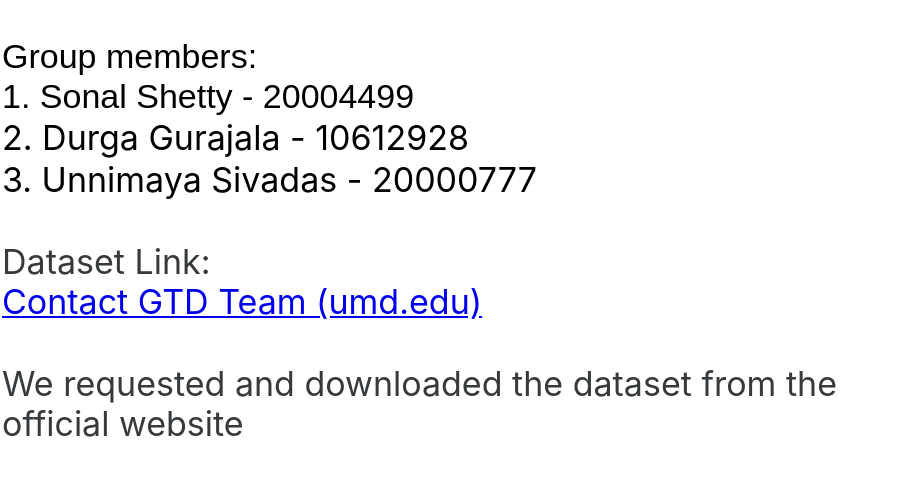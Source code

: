 <mxfile version="22.1.7" type="onedrive" pages="2">
  <diagram id="8tYX8Po7T7Q2CkYXEJNU" name="Cover page">
    <mxGraphModel dx="1076" dy="648" grid="1" gridSize="10" guides="1" tooltips="1" connect="1" arrows="1" fold="1" page="1" pageScale="1" pageWidth="850" pageHeight="1100" math="0" shadow="0">
      <root>
        <mxCell id="0" />
        <mxCell id="1" parent="0" />
        <mxCell id="xlTwFxx8VE3dk9IQ9xiZ-1" value="&lt;div style=&quot;text-align: left;&quot;&gt;&lt;span style=&quot;font-size: 17px; background-color: initial;&quot;&gt;Group members:&lt;/span&gt;&lt;/div&gt;&lt;font style=&quot;font-size: 17px;&quot;&gt;&lt;div style=&quot;text-align: left;&quot;&gt;&lt;span style=&quot;background-color: initial;&quot;&gt;1. Sonal Shetty - 20004499&lt;/span&gt;&lt;/div&gt;&lt;span style=&quot;font-family: -apple-system, BlinkMacSystemFont, &amp;quot;Segoe UI&amp;quot;, Roboto, &amp;quot;Helvetica Neue&amp;quot;, Arial, &amp;quot;Noto Sans&amp;quot;, &amp;quot;Liberation Sans&amp;quot;, sans-serif, &amp;quot;Apple Color Emoji&amp;quot;, &amp;quot;Segoe UI Emoji&amp;quot;, &amp;quot;Segoe UI Symbol&amp;quot;, &amp;quot;Noto Color Emoji&amp;quot;; background-color: rgb(250, 250, 252);&quot;&gt;&lt;div style=&quot;text-align: left;&quot;&gt;2. Durga Gurajala - 10612928&lt;/div&gt;&lt;/span&gt;&lt;span style=&quot;font-family: -apple-system, BlinkMacSystemFont, &amp;quot;Segoe UI&amp;quot;, Roboto, &amp;quot;Helvetica Neue&amp;quot;, Arial, &amp;quot;Noto Sans&amp;quot;, &amp;quot;Liberation Sans&amp;quot;, sans-serif, &amp;quot;Apple Color Emoji&amp;quot;, &amp;quot;Segoe UI Emoji&amp;quot;, &amp;quot;Segoe UI Symbol&amp;quot;, &amp;quot;Noto Color Emoji&amp;quot;; background-color: rgb(250, 250, 252);&quot;&gt;&lt;div style=&quot;text-align: left;&quot;&gt;3. Unnimaya Sivadas - 20000777&lt;/div&gt;&lt;div style=&quot;color: rgb(55, 58, 60); text-align: left;&quot;&gt;&lt;br&gt;&lt;/div&gt;&lt;div style=&quot;color: rgb(55, 58, 60); text-align: left;&quot;&gt;Dataset Link:&lt;/div&gt;&lt;div style=&quot;color: rgb(55, 58, 60); text-align: left;&quot;&gt;&lt;a href=&quot;https://www.start.umd.edu/gtd/contact/download&quot;&gt;Contact GTD Team (umd.edu)&lt;/a&gt;&lt;br&gt;&lt;/div&gt;&lt;div style=&quot;color: rgb(55, 58, 60); text-align: left;&quot;&gt;&lt;br&gt;&lt;/div&gt;&lt;div style=&quot;color: rgb(55, 58, 60); text-align: left;&quot;&gt;We requested and downloaded the dataset from the official website&lt;/div&gt;&lt;/span&gt;&lt;/font&gt;" style="text;html=1;strokeColor=none;fillColor=none;align=center;verticalAlign=middle;whiteSpace=wrap;rounded=0;" parent="1" vertex="1">
          <mxGeometry x="190" y="120" width="460" height="240" as="geometry" />
        </mxCell>
      </root>
    </mxGraphModel>
  </diagram>
  <diagram id="jECvtCQQD-uaEi8EvYaN" name="Schema">
    <mxGraphModel grid="1" page="1" gridSize="10" guides="1" tooltips="1" connect="1" arrows="1" fold="1" pageScale="1" pageWidth="850" pageHeight="1100" math="0" shadow="0">
      <root>
        <mxCell id="0" />
        <mxCell id="1" parent="0" />
        <mxCell id="fmVxZDfDrNrODgtXsYIO-32" value="AttackTarget_Dim" style="shape=table;startSize=30;container=1;collapsible=1;childLayout=tableLayout;fixedRows=1;rowLines=0;fontStyle=1;align=center;resizeLast=1;html=1;labelBackgroundColor=none;rounded=1;" vertex="1" parent="1">
          <mxGeometry x="-748" y="-1050" width="179" height="150" as="geometry" />
        </mxCell>
        <mxCell id="fmVxZDfDrNrODgtXsYIO-33" value="" style="shape=tableRow;horizontal=0;startSize=0;swimlaneHead=0;swimlaneBody=0;fillColor=none;collapsible=0;dropTarget=0;points=[[0,0.5],[1,0.5]];portConstraint=eastwest;top=0;left=0;right=0;bottom=1;labelBackgroundColor=none;rounded=1;" vertex="1" parent="fmVxZDfDrNrODgtXsYIO-32">
          <mxGeometry y="30" width="179" height="29" as="geometry" />
        </mxCell>
        <mxCell id="fmVxZDfDrNrODgtXsYIO-34" value="PK" style="shape=partialRectangle;connectable=0;fillColor=none;top=0;left=0;bottom=0;right=0;fontStyle=1;overflow=hidden;whiteSpace=wrap;html=1;labelBackgroundColor=none;rounded=1;" vertex="1" parent="fmVxZDfDrNrODgtXsYIO-33">
          <mxGeometry width="30" height="29" as="geometry">
            <mxRectangle width="30" height="29" as="alternateBounds" />
          </mxGeometry>
        </mxCell>
        <mxCell id="fmVxZDfDrNrODgtXsYIO-35" value="TargetKey" style="shape=partialRectangle;connectable=0;fillColor=none;top=0;left=0;bottom=0;right=0;align=left;spacingLeft=6;fontStyle=5;overflow=hidden;whiteSpace=wrap;html=1;labelBackgroundColor=none;rounded=1;" vertex="1" parent="fmVxZDfDrNrODgtXsYIO-33">
          <mxGeometry x="30" width="149" height="29" as="geometry">
            <mxRectangle width="149" height="29" as="alternateBounds" />
          </mxGeometry>
        </mxCell>
        <mxCell id="fmVxZDfDrNrODgtXsYIO-39" value="" style="shape=tableRow;horizontal=0;startSize=0;swimlaneHead=0;swimlaneBody=0;fillColor=none;collapsible=0;dropTarget=0;points=[[0,0.5],[1,0.5]];portConstraint=eastwest;top=0;left=0;right=0;bottom=0;labelBackgroundColor=none;rounded=1;" vertex="1" parent="fmVxZDfDrNrODgtXsYIO-32">
          <mxGeometry y="59" width="179" height="30" as="geometry" />
        </mxCell>
        <mxCell id="fmVxZDfDrNrODgtXsYIO-40" value="" style="shape=partialRectangle;connectable=0;fillColor=none;top=0;left=0;bottom=0;right=0;editable=1;overflow=hidden;whiteSpace=wrap;html=1;labelBackgroundColor=none;rounded=1;" vertex="1" parent="fmVxZDfDrNrODgtXsYIO-39">
          <mxGeometry width="30" height="30" as="geometry">
            <mxRectangle width="30" height="30" as="alternateBounds" />
          </mxGeometry>
        </mxCell>
        <mxCell id="fmVxZDfDrNrODgtXsYIO-41" value="targtype1_txt" style="shape=partialRectangle;connectable=0;fillColor=none;top=0;left=0;bottom=0;right=0;align=left;spacingLeft=6;overflow=hidden;whiteSpace=wrap;html=1;labelBackgroundColor=none;rounded=1;" vertex="1" parent="fmVxZDfDrNrODgtXsYIO-39">
          <mxGeometry x="30" width="149" height="30" as="geometry">
            <mxRectangle width="149" height="30" as="alternateBounds" />
          </mxGeometry>
        </mxCell>
        <mxCell id="fmVxZDfDrNrODgtXsYIO-42" style="shape=tableRow;horizontal=0;startSize=0;swimlaneHead=0;swimlaneBody=0;fillColor=none;collapsible=0;dropTarget=0;points=[[0,0.5],[1,0.5]];portConstraint=eastwest;top=0;left=0;right=0;bottom=0;labelBackgroundColor=none;rounded=1;" vertex="1" parent="fmVxZDfDrNrODgtXsYIO-32">
          <mxGeometry y="89" width="179" height="31" as="geometry" />
        </mxCell>
        <mxCell id="fmVxZDfDrNrODgtXsYIO-43" style="shape=partialRectangle;connectable=0;fillColor=none;top=0;left=0;bottom=0;right=0;editable=1;overflow=hidden;whiteSpace=wrap;html=1;labelBackgroundColor=none;rounded=1;" vertex="1" parent="fmVxZDfDrNrODgtXsYIO-42">
          <mxGeometry width="30" height="31" as="geometry">
            <mxRectangle width="30" height="31" as="alternateBounds" />
          </mxGeometry>
        </mxCell>
        <mxCell id="fmVxZDfDrNrODgtXsYIO-44" value="targsubtype1_txt" style="shape=partialRectangle;connectable=0;fillColor=none;top=0;left=0;bottom=0;right=0;align=left;spacingLeft=6;overflow=hidden;whiteSpace=wrap;html=1;labelBackgroundColor=none;rounded=1;" vertex="1" parent="fmVxZDfDrNrODgtXsYIO-42">
          <mxGeometry x="30" width="149" height="31" as="geometry">
            <mxRectangle width="149" height="31" as="alternateBounds" />
          </mxGeometry>
        </mxCell>
        <mxCell id="fmVxZDfDrNrODgtXsYIO-51" style="shape=tableRow;horizontal=0;startSize=0;swimlaneHead=0;swimlaneBody=0;fillColor=none;collapsible=0;dropTarget=0;points=[[0,0.5],[1,0.5]];portConstraint=eastwest;top=0;left=0;right=0;bottom=0;labelBackgroundColor=none;rounded=1;" vertex="1" parent="fmVxZDfDrNrODgtXsYIO-32">
          <mxGeometry y="120" width="179" height="30" as="geometry" />
        </mxCell>
        <mxCell id="fmVxZDfDrNrODgtXsYIO-52" style="shape=partialRectangle;connectable=0;fillColor=none;top=0;left=0;bottom=0;right=0;editable=1;overflow=hidden;whiteSpace=wrap;html=1;labelBackgroundColor=none;rounded=1;" vertex="1" parent="fmVxZDfDrNrODgtXsYIO-51">
          <mxGeometry width="30" height="30" as="geometry">
            <mxRectangle width="30" height="30" as="alternateBounds" />
          </mxGeometry>
        </mxCell>
        <mxCell id="fmVxZDfDrNrODgtXsYIO-53" value="natlty1_txt" style="shape=partialRectangle;connectable=0;fillColor=none;top=0;left=0;bottom=0;right=0;align=left;spacingLeft=6;overflow=hidden;whiteSpace=wrap;html=1;labelBackgroundColor=none;rounded=1;" vertex="1" parent="fmVxZDfDrNrODgtXsYIO-51">
          <mxGeometry x="30" width="149" height="30" as="geometry">
            <mxRectangle width="149" height="30" as="alternateBounds" />
          </mxGeometry>
        </mxCell>
        <mxCell id="fmVxZDfDrNrODgtXsYIO-54" value="AttackLocation_Dim" style="shape=table;startSize=30;container=1;collapsible=1;childLayout=tableLayout;fixedRows=1;rowLines=0;fontStyle=1;align=center;resizeLast=1;html=1;labelBackgroundColor=none;rounded=1;" vertex="1" parent="1">
          <mxGeometry x="-150" y="-850" width="180" height="180" as="geometry" />
        </mxCell>
        <mxCell id="fmVxZDfDrNrODgtXsYIO-55" value="" style="shape=tableRow;horizontal=0;startSize=0;swimlaneHead=0;swimlaneBody=0;fillColor=none;collapsible=0;dropTarget=0;points=[[0,0.5],[1,0.5]];portConstraint=eastwest;top=0;left=0;right=0;bottom=1;labelBackgroundColor=none;rounded=1;" vertex="1" parent="fmVxZDfDrNrODgtXsYIO-54">
          <mxGeometry y="30" width="180" height="30" as="geometry" />
        </mxCell>
        <mxCell id="fmVxZDfDrNrODgtXsYIO-56" value="PK" style="shape=partialRectangle;connectable=0;fillColor=none;top=0;left=0;bottom=0;right=0;fontStyle=1;overflow=hidden;whiteSpace=wrap;html=1;labelBackgroundColor=none;rounded=1;" vertex="1" parent="fmVxZDfDrNrODgtXsYIO-55">
          <mxGeometry width="30" height="30" as="geometry">
            <mxRectangle width="30" height="30" as="alternateBounds" />
          </mxGeometry>
        </mxCell>
        <mxCell id="fmVxZDfDrNrODgtXsYIO-57" value="LocationKey" style="shape=partialRectangle;connectable=0;fillColor=none;top=0;left=0;bottom=0;right=0;align=left;spacingLeft=6;fontStyle=5;overflow=hidden;whiteSpace=wrap;html=1;labelBackgroundColor=none;rounded=1;" vertex="1" parent="fmVxZDfDrNrODgtXsYIO-55">
          <mxGeometry x="30" width="150" height="30" as="geometry">
            <mxRectangle width="150" height="30" as="alternateBounds" />
          </mxGeometry>
        </mxCell>
        <mxCell id="fmVxZDfDrNrODgtXsYIO-58" value="" style="shape=tableRow;horizontal=0;startSize=0;swimlaneHead=0;swimlaneBody=0;fillColor=none;collapsible=0;dropTarget=0;points=[[0,0.5],[1,0.5]];portConstraint=eastwest;top=0;left=0;right=0;bottom=0;labelBackgroundColor=none;rounded=1;" vertex="1" parent="fmVxZDfDrNrODgtXsYIO-54">
          <mxGeometry y="60" width="180" height="29" as="geometry" />
        </mxCell>
        <mxCell id="fmVxZDfDrNrODgtXsYIO-59" value="" style="shape=partialRectangle;connectable=0;fillColor=none;top=0;left=0;bottom=0;right=0;editable=1;overflow=hidden;whiteSpace=wrap;html=1;labelBackgroundColor=none;rounded=1;" vertex="1" parent="fmVxZDfDrNrODgtXsYIO-58">
          <mxGeometry width="30" height="29" as="geometry">
            <mxRectangle width="30" height="29" as="alternateBounds" />
          </mxGeometry>
        </mxCell>
        <mxCell id="fmVxZDfDrNrODgtXsYIO-60" value="Country" style="shape=partialRectangle;connectable=0;fillColor=none;top=0;left=0;bottom=0;right=0;align=left;spacingLeft=6;overflow=hidden;whiteSpace=wrap;html=1;labelBackgroundColor=none;rounded=1;" vertex="1" parent="fmVxZDfDrNrODgtXsYIO-58">
          <mxGeometry x="30" width="150" height="29" as="geometry">
            <mxRectangle width="150" height="29" as="alternateBounds" />
          </mxGeometry>
        </mxCell>
        <mxCell id="fmVxZDfDrNrODgtXsYIO-64" value="" style="shape=tableRow;horizontal=0;startSize=0;swimlaneHead=0;swimlaneBody=0;fillColor=none;collapsible=0;dropTarget=0;points=[[0,0.5],[1,0.5]];portConstraint=eastwest;top=0;left=0;right=0;bottom=0;labelBackgroundColor=none;rounded=1;" vertex="1" parent="fmVxZDfDrNrODgtXsYIO-54">
          <mxGeometry y="89" width="180" height="30" as="geometry" />
        </mxCell>
        <mxCell id="fmVxZDfDrNrODgtXsYIO-65" value="" style="shape=partialRectangle;connectable=0;fillColor=none;top=0;left=0;bottom=0;right=0;editable=1;overflow=hidden;whiteSpace=wrap;html=1;labelBackgroundColor=none;rounded=1;" vertex="1" parent="fmVxZDfDrNrODgtXsYIO-64">
          <mxGeometry width="30" height="30" as="geometry">
            <mxRectangle width="30" height="30" as="alternateBounds" />
          </mxGeometry>
        </mxCell>
        <mxCell id="fmVxZDfDrNrODgtXsYIO-66" value="region" style="shape=partialRectangle;connectable=0;fillColor=none;top=0;left=0;bottom=0;right=0;align=left;spacingLeft=6;overflow=hidden;whiteSpace=wrap;html=1;labelBackgroundColor=none;rounded=1;" vertex="1" parent="fmVxZDfDrNrODgtXsYIO-64">
          <mxGeometry x="30" width="150" height="30" as="geometry">
            <mxRectangle width="150" height="30" as="alternateBounds" />
          </mxGeometry>
        </mxCell>
        <mxCell id="fmVxZDfDrNrODgtXsYIO-67" value="" style="shape=tableRow;horizontal=0;startSize=0;swimlaneHead=0;swimlaneBody=0;fillColor=none;collapsible=0;dropTarget=0;points=[[0,0.5],[1,0.5]];portConstraint=eastwest;top=0;left=0;right=0;bottom=0;labelBackgroundColor=none;rounded=1;" vertex="1" parent="fmVxZDfDrNrODgtXsYIO-54">
          <mxGeometry y="119" width="180" height="30" as="geometry" />
        </mxCell>
        <mxCell id="fmVxZDfDrNrODgtXsYIO-68" value="" style="shape=partialRectangle;connectable=0;fillColor=none;top=0;left=0;bottom=0;right=0;editable=1;overflow=hidden;whiteSpace=wrap;html=1;labelBackgroundColor=none;rounded=1;" vertex="1" parent="fmVxZDfDrNrODgtXsYIO-67">
          <mxGeometry width="30" height="30" as="geometry">
            <mxRectangle width="30" height="30" as="alternateBounds" />
          </mxGeometry>
        </mxCell>
        <mxCell id="fmVxZDfDrNrODgtXsYIO-69" value="provstate" style="shape=partialRectangle;connectable=0;fillColor=none;top=0;left=0;bottom=0;right=0;align=left;spacingLeft=6;overflow=hidden;whiteSpace=wrap;html=1;labelBackgroundColor=none;rounded=1;" vertex="1" parent="fmVxZDfDrNrODgtXsYIO-67">
          <mxGeometry x="30" width="150" height="30" as="geometry">
            <mxRectangle width="150" height="30" as="alternateBounds" />
          </mxGeometry>
        </mxCell>
        <mxCell id="fmVxZDfDrNrODgtXsYIO-70" value="" style="shape=tableRow;horizontal=0;startSize=0;swimlaneHead=0;swimlaneBody=0;fillColor=none;collapsible=0;dropTarget=0;points=[[0,0.5],[1,0.5]];portConstraint=eastwest;top=0;left=0;right=0;bottom=0;labelBackgroundColor=none;rounded=1;" vertex="1" parent="fmVxZDfDrNrODgtXsYIO-54">
          <mxGeometry y="149" width="180" height="31" as="geometry" />
        </mxCell>
        <mxCell id="fmVxZDfDrNrODgtXsYIO-71" value="" style="shape=partialRectangle;connectable=0;fillColor=none;top=0;left=0;bottom=0;right=0;editable=1;overflow=hidden;whiteSpace=wrap;html=1;labelBackgroundColor=none;rounded=1;" vertex="1" parent="fmVxZDfDrNrODgtXsYIO-70">
          <mxGeometry width="30" height="31" as="geometry">
            <mxRectangle width="30" height="31" as="alternateBounds" />
          </mxGeometry>
        </mxCell>
        <mxCell id="fmVxZDfDrNrODgtXsYIO-72" value="city" style="shape=partialRectangle;connectable=0;fillColor=none;top=0;left=0;bottom=0;right=0;align=left;spacingLeft=6;overflow=hidden;whiteSpace=wrap;html=1;labelBackgroundColor=none;rounded=1;" vertex="1" parent="fmVxZDfDrNrODgtXsYIO-70">
          <mxGeometry x="30" width="150" height="31" as="geometry">
            <mxRectangle width="150" height="31" as="alternateBounds" />
          </mxGeometry>
        </mxCell>
        <mxCell id="fmVxZDfDrNrODgtXsYIO-134" value="AttackWeapon_Dim" style="shape=table;startSize=30;container=1;collapsible=1;childLayout=tableLayout;fixedRows=1;rowLines=0;fontStyle=1;align=center;resizeLast=1;html=1;labelBackgroundColor=none;rounded=1;" vertex="1" parent="1">
          <mxGeometry x="-749" y="-820" width="180" height="120" as="geometry" />
        </mxCell>
        <mxCell id="fmVxZDfDrNrODgtXsYIO-135" value="" style="shape=tableRow;horizontal=0;startSize=0;swimlaneHead=0;swimlaneBody=0;fillColor=none;collapsible=0;dropTarget=0;points=[[0,0.5],[1,0.5]];portConstraint=eastwest;top=0;left=0;right=0;bottom=1;labelBackgroundColor=none;rounded=1;" vertex="1" parent="fmVxZDfDrNrODgtXsYIO-134">
          <mxGeometry y="30" width="180" height="29" as="geometry" />
        </mxCell>
        <mxCell id="fmVxZDfDrNrODgtXsYIO-136" value="PK" style="shape=partialRectangle;connectable=0;fillColor=none;top=0;left=0;bottom=0;right=0;fontStyle=1;overflow=hidden;whiteSpace=wrap;html=1;labelBackgroundColor=none;rounded=1;" vertex="1" parent="fmVxZDfDrNrODgtXsYIO-135">
          <mxGeometry width="30" height="29" as="geometry">
            <mxRectangle width="30" height="29" as="alternateBounds" />
          </mxGeometry>
        </mxCell>
        <mxCell id="fmVxZDfDrNrODgtXsYIO-137" value="WeaponKey" style="shape=partialRectangle;connectable=0;fillColor=none;top=0;left=0;bottom=0;right=0;align=left;spacingLeft=6;fontStyle=5;overflow=hidden;whiteSpace=wrap;html=1;labelBackgroundColor=none;rounded=1;" vertex="1" parent="fmVxZDfDrNrODgtXsYIO-135">
          <mxGeometry x="30" width="150" height="29" as="geometry">
            <mxRectangle width="150" height="29" as="alternateBounds" />
          </mxGeometry>
        </mxCell>
        <mxCell id="fmVxZDfDrNrODgtXsYIO-141" value="" style="shape=tableRow;horizontal=0;startSize=0;swimlaneHead=0;swimlaneBody=0;fillColor=none;collapsible=0;dropTarget=0;points=[[0,0.5],[1,0.5]];portConstraint=eastwest;top=0;left=0;right=0;bottom=0;labelBackgroundColor=none;rounded=1;" vertex="1" parent="fmVxZDfDrNrODgtXsYIO-134">
          <mxGeometry y="59" width="180" height="30" as="geometry" />
        </mxCell>
        <mxCell id="fmVxZDfDrNrODgtXsYIO-142" value="" style="shape=partialRectangle;connectable=0;fillColor=none;top=0;left=0;bottom=0;right=0;editable=1;overflow=hidden;whiteSpace=wrap;html=1;labelBackgroundColor=none;rounded=1;" vertex="1" parent="fmVxZDfDrNrODgtXsYIO-141">
          <mxGeometry width="30" height="30" as="geometry">
            <mxRectangle width="30" height="30" as="alternateBounds" />
          </mxGeometry>
        </mxCell>
        <mxCell id="fmVxZDfDrNrODgtXsYIO-143" value="weaptype1_txt" style="shape=partialRectangle;connectable=0;fillColor=none;top=0;left=0;bottom=0;right=0;align=left;spacingLeft=6;overflow=hidden;whiteSpace=wrap;html=1;labelBackgroundColor=none;rounded=1;" vertex="1" parent="fmVxZDfDrNrODgtXsYIO-141">
          <mxGeometry x="30" width="150" height="30" as="geometry">
            <mxRectangle width="150" height="30" as="alternateBounds" />
          </mxGeometry>
        </mxCell>
        <mxCell id="fmVxZDfDrNrODgtXsYIO-144" value="" style="shape=tableRow;horizontal=0;startSize=0;swimlaneHead=0;swimlaneBody=0;fillColor=none;collapsible=0;dropTarget=0;points=[[0,0.5],[1,0.5]];portConstraint=eastwest;top=0;left=0;right=0;bottom=0;labelBackgroundColor=none;rounded=1;" vertex="1" parent="fmVxZDfDrNrODgtXsYIO-134">
          <mxGeometry y="89" width="180" height="31" as="geometry" />
        </mxCell>
        <mxCell id="fmVxZDfDrNrODgtXsYIO-145" value="" style="shape=partialRectangle;connectable=0;fillColor=none;top=0;left=0;bottom=0;right=0;editable=1;overflow=hidden;whiteSpace=wrap;html=1;labelBackgroundColor=none;rounded=1;" vertex="1" parent="fmVxZDfDrNrODgtXsYIO-144">
          <mxGeometry width="30" height="31" as="geometry">
            <mxRectangle width="30" height="31" as="alternateBounds" />
          </mxGeometry>
        </mxCell>
        <mxCell id="fmVxZDfDrNrODgtXsYIO-146" value="weapsubtype1_txt" style="shape=partialRectangle;connectable=0;fillColor=none;top=0;left=0;bottom=0;right=0;align=left;spacingLeft=6;overflow=hidden;whiteSpace=wrap;html=1;labelBackgroundColor=none;rounded=1;" vertex="1" parent="fmVxZDfDrNrODgtXsYIO-144">
          <mxGeometry x="30" width="150" height="31" as="geometry">
            <mxRectangle width="150" height="31" as="alternateBounds" />
          </mxGeometry>
        </mxCell>
        <mxCell id="oAVe94gVvetniMoYkMbu-29" value="Date_Dim" style="shape=table;startSize=30;container=1;collapsible=1;childLayout=tableLayout;fixedRows=1;rowLines=0;fontStyle=1;align=center;resizeLast=1;html=1;labelBackgroundColor=none;rounded=1;" vertex="1" parent="1">
          <mxGeometry x="-470" y="-1160" width="180" height="180" as="geometry" />
        </mxCell>
        <mxCell id="oAVe94gVvetniMoYkMbu-30" value="" style="shape=tableRow;horizontal=0;startSize=0;swimlaneHead=0;swimlaneBody=0;fillColor=none;collapsible=0;dropTarget=0;points=[[0,0.5],[1,0.5]];portConstraint=eastwest;top=0;left=0;right=0;bottom=1;labelBackgroundColor=none;rounded=1;" vertex="1" parent="oAVe94gVvetniMoYkMbu-29">
          <mxGeometry y="30" width="180" height="30" as="geometry" />
        </mxCell>
        <mxCell id="oAVe94gVvetniMoYkMbu-31" value="PK" style="shape=partialRectangle;connectable=0;fillColor=none;top=0;left=0;bottom=0;right=0;fontStyle=1;overflow=hidden;whiteSpace=wrap;html=1;labelBackgroundColor=none;rounded=1;" vertex="1" parent="oAVe94gVvetniMoYkMbu-30">
          <mxGeometry width="30" height="30" as="geometry">
            <mxRectangle width="30" height="30" as="alternateBounds" />
          </mxGeometry>
        </mxCell>
        <mxCell id="oAVe94gVvetniMoYkMbu-32" value="DateKey" style="shape=partialRectangle;connectable=0;fillColor=none;top=0;left=0;bottom=0;right=0;align=left;spacingLeft=6;fontStyle=5;overflow=hidden;whiteSpace=wrap;html=1;labelBackgroundColor=none;rounded=1;" vertex="1" parent="oAVe94gVvetniMoYkMbu-30">
          <mxGeometry x="30" width="150" height="30" as="geometry">
            <mxRectangle width="150" height="30" as="alternateBounds" />
          </mxGeometry>
        </mxCell>
        <mxCell id="oAVe94gVvetniMoYkMbu-36" value="" style="shape=tableRow;horizontal=0;startSize=0;swimlaneHead=0;swimlaneBody=0;fillColor=none;collapsible=0;dropTarget=0;points=[[0,0.5],[1,0.5]];portConstraint=eastwest;top=0;left=0;right=0;bottom=0;labelBackgroundColor=none;rounded=1;" vertex="1" parent="oAVe94gVvetniMoYkMbu-29">
          <mxGeometry y="60" width="180" height="30" as="geometry" />
        </mxCell>
        <mxCell id="oAVe94gVvetniMoYkMbu-37" value="" style="shape=partialRectangle;connectable=0;fillColor=none;top=0;left=0;bottom=0;right=0;editable=1;overflow=hidden;whiteSpace=wrap;html=1;labelBackgroundColor=none;rounded=1;" vertex="1" parent="oAVe94gVvetniMoYkMbu-36">
          <mxGeometry width="30" height="30" as="geometry">
            <mxRectangle width="30" height="30" as="alternateBounds" />
          </mxGeometry>
        </mxCell>
        <mxCell id="oAVe94gVvetniMoYkMbu-38" value="eventdate" style="shape=partialRectangle;connectable=0;fillColor=none;top=0;left=0;bottom=0;right=0;align=left;spacingLeft=6;overflow=hidden;whiteSpace=wrap;html=1;labelBackgroundColor=none;rounded=1;" vertex="1" parent="oAVe94gVvetniMoYkMbu-36">
          <mxGeometry x="30" width="150" height="30" as="geometry">
            <mxRectangle width="150" height="30" as="alternateBounds" />
          </mxGeometry>
        </mxCell>
        <mxCell id="74eEvvdhcfxuHwVQKsLi-1" value="" style="shape=tableRow;horizontal=0;startSize=0;swimlaneHead=0;swimlaneBody=0;fillColor=none;collapsible=0;dropTarget=0;points=[[0,0.5],[1,0.5]];portConstraint=eastwest;top=0;left=0;right=0;bottom=0;labelBackgroundColor=none;rounded=1;" vertex="1" parent="oAVe94gVvetniMoYkMbu-29">
          <mxGeometry y="90" width="180" height="30" as="geometry" />
        </mxCell>
        <mxCell id="74eEvvdhcfxuHwVQKsLi-2" value="" style="shape=partialRectangle;connectable=0;fillColor=none;top=0;left=0;bottom=0;right=0;editable=1;overflow=hidden;whiteSpace=wrap;html=1;labelBackgroundColor=none;rounded=1;" vertex="1" parent="74eEvvdhcfxuHwVQKsLi-1">
          <mxGeometry width="30" height="30" as="geometry">
            <mxRectangle width="30" height="30" as="alternateBounds" />
          </mxGeometry>
        </mxCell>
        <mxCell id="74eEvvdhcfxuHwVQKsLi-3" value="iyear" style="shape=partialRectangle;connectable=0;fillColor=none;top=0;left=0;bottom=0;right=0;align=left;spacingLeft=6;overflow=hidden;whiteSpace=wrap;html=1;labelBackgroundColor=none;rounded=1;" vertex="1" parent="74eEvvdhcfxuHwVQKsLi-1">
          <mxGeometry x="30" width="150" height="30" as="geometry">
            <mxRectangle width="150" height="30" as="alternateBounds" />
          </mxGeometry>
        </mxCell>
        <mxCell id="74eEvvdhcfxuHwVQKsLi-4" value="" style="shape=tableRow;horizontal=0;startSize=0;swimlaneHead=0;swimlaneBody=0;fillColor=none;collapsible=0;dropTarget=0;points=[[0,0.5],[1,0.5]];portConstraint=eastwest;top=0;left=0;right=0;bottom=0;labelBackgroundColor=none;rounded=1;" vertex="1" parent="oAVe94gVvetniMoYkMbu-29">
          <mxGeometry y="120" width="180" height="30" as="geometry" />
        </mxCell>
        <mxCell id="74eEvvdhcfxuHwVQKsLi-5" value="" style="shape=partialRectangle;connectable=0;fillColor=none;top=0;left=0;bottom=0;right=0;editable=1;overflow=hidden;whiteSpace=wrap;html=1;labelBackgroundColor=none;rounded=1;" vertex="1" parent="74eEvvdhcfxuHwVQKsLi-4">
          <mxGeometry width="30" height="30" as="geometry">
            <mxRectangle width="30" height="30" as="alternateBounds" />
          </mxGeometry>
        </mxCell>
        <mxCell id="74eEvvdhcfxuHwVQKsLi-6" value="imonth" style="shape=partialRectangle;connectable=0;fillColor=none;top=0;left=0;bottom=0;right=0;align=left;spacingLeft=6;overflow=hidden;whiteSpace=wrap;html=1;labelBackgroundColor=none;rounded=1;" vertex="1" parent="74eEvvdhcfxuHwVQKsLi-4">
          <mxGeometry x="30" width="150" height="30" as="geometry">
            <mxRectangle width="150" height="30" as="alternateBounds" />
          </mxGeometry>
        </mxCell>
        <mxCell id="74eEvvdhcfxuHwVQKsLi-7" value="" style="shape=tableRow;horizontal=0;startSize=0;swimlaneHead=0;swimlaneBody=0;fillColor=none;collapsible=0;dropTarget=0;points=[[0,0.5],[1,0.5]];portConstraint=eastwest;top=0;left=0;right=0;bottom=0;labelBackgroundColor=none;rounded=1;" vertex="1" parent="oAVe94gVvetniMoYkMbu-29">
          <mxGeometry y="150" width="180" height="30" as="geometry" />
        </mxCell>
        <mxCell id="74eEvvdhcfxuHwVQKsLi-8" value="" style="shape=partialRectangle;connectable=0;fillColor=none;top=0;left=0;bottom=0;right=0;editable=1;overflow=hidden;whiteSpace=wrap;html=1;labelBackgroundColor=none;rounded=1;" vertex="1" parent="74eEvvdhcfxuHwVQKsLi-7">
          <mxGeometry width="30" height="30" as="geometry">
            <mxRectangle width="30" height="30" as="alternateBounds" />
          </mxGeometry>
        </mxCell>
        <mxCell id="74eEvvdhcfxuHwVQKsLi-9" value="iday" style="shape=partialRectangle;connectable=0;fillColor=none;top=0;left=0;bottom=0;right=0;align=left;spacingLeft=6;overflow=hidden;whiteSpace=wrap;html=1;labelBackgroundColor=none;rounded=1;" vertex="1" parent="74eEvvdhcfxuHwVQKsLi-7">
          <mxGeometry x="30" width="150" height="30" as="geometry">
            <mxRectangle width="150" height="30" as="alternateBounds" />
          </mxGeometry>
        </mxCell>
        <mxCell id="fmVxZDfDrNrODgtXsYIO-82" value="TerrorGroup_Dim" style="shape=table;startSize=30;container=1;collapsible=1;childLayout=tableLayout;fixedRows=1;rowLines=0;fontStyle=1;align=center;resizeLast=1;html=1;labelBackgroundColor=none;rounded=1;" vertex="1" parent="1">
          <mxGeometry x="-148" y="-1050" width="180" height="90" as="geometry" />
        </mxCell>
        <mxCell id="fmVxZDfDrNrODgtXsYIO-83" value="" style="shape=tableRow;horizontal=0;startSize=0;swimlaneHead=0;swimlaneBody=0;fillColor=none;collapsible=0;dropTarget=0;points=[[0,0.5],[1,0.5]];portConstraint=eastwest;top=0;left=0;right=0;bottom=1;labelBackgroundColor=none;rounded=1;" vertex="1" parent="fmVxZDfDrNrODgtXsYIO-82">
          <mxGeometry y="30" width="180" height="30" as="geometry" />
        </mxCell>
        <mxCell id="fmVxZDfDrNrODgtXsYIO-84" value="PK" style="shape=partialRectangle;connectable=0;fillColor=none;top=0;left=0;bottom=0;right=0;fontStyle=1;overflow=hidden;whiteSpace=wrap;html=1;labelBackgroundColor=none;rounded=1;" vertex="1" parent="fmVxZDfDrNrODgtXsYIO-83">
          <mxGeometry width="30" height="30" as="geometry">
            <mxRectangle width="30" height="30" as="alternateBounds" />
          </mxGeometry>
        </mxCell>
        <mxCell id="fmVxZDfDrNrODgtXsYIO-85" value="GroupKey" style="shape=partialRectangle;connectable=0;fillColor=none;top=0;left=0;bottom=0;right=0;align=left;spacingLeft=6;fontStyle=5;overflow=hidden;whiteSpace=wrap;html=1;labelBackgroundColor=none;rounded=1;" vertex="1" parent="fmVxZDfDrNrODgtXsYIO-83">
          <mxGeometry x="30" width="150" height="30" as="geometry">
            <mxRectangle width="150" height="30" as="alternateBounds" />
          </mxGeometry>
        </mxCell>
        <mxCell id="fmVxZDfDrNrODgtXsYIO-86" value="" style="shape=tableRow;horizontal=0;startSize=0;swimlaneHead=0;swimlaneBody=0;fillColor=none;collapsible=0;dropTarget=0;points=[[0,0.5],[1,0.5]];portConstraint=eastwest;top=0;left=0;right=0;bottom=0;labelBackgroundColor=none;rounded=1;" vertex="1" parent="fmVxZDfDrNrODgtXsYIO-82">
          <mxGeometry y="60" width="180" height="30" as="geometry" />
        </mxCell>
        <mxCell id="fmVxZDfDrNrODgtXsYIO-87" value="" style="shape=partialRectangle;connectable=0;fillColor=none;top=0;left=0;bottom=0;right=0;editable=1;overflow=hidden;whiteSpace=wrap;html=1;labelBackgroundColor=none;rounded=1;" vertex="1" parent="fmVxZDfDrNrODgtXsYIO-86">
          <mxGeometry width="30" height="30" as="geometry">
            <mxRectangle width="30" height="30" as="alternateBounds" />
          </mxGeometry>
        </mxCell>
        <mxCell id="fmVxZDfDrNrODgtXsYIO-88" value="gname" style="shape=partialRectangle;connectable=0;fillColor=none;top=0;left=0;bottom=0;right=0;align=left;spacingLeft=6;overflow=hidden;whiteSpace=wrap;html=1;labelBackgroundColor=none;rounded=1;" vertex="1" parent="fmVxZDfDrNrODgtXsYIO-86">
          <mxGeometry x="30" width="150" height="30" as="geometry">
            <mxRectangle width="150" height="30" as="alternateBounds" />
          </mxGeometry>
        </mxCell>
        <mxCell id="fmVxZDfDrNrODgtXsYIO-1" value="AttackEvent_Fact" style="shape=table;startSize=30;container=1;collapsible=1;childLayout=tableLayout;fixedRows=1;rowLines=0;fontStyle=1;align=center;resizeLast=1;html=1;labelBackgroundColor=none;rounded=1;" vertex="1" parent="1">
          <mxGeometry x="-480" y="-950" width="190" height="300" as="geometry" />
        </mxCell>
        <mxCell id="fmVxZDfDrNrODgtXsYIO-2" value="" style="shape=tableRow;horizontal=0;startSize=0;swimlaneHead=0;swimlaneBody=0;fillColor=none;collapsible=0;dropTarget=0;points=[[0,0.5],[1,0.5]];portConstraint=eastwest;top=0;left=0;right=0;bottom=1;labelBackgroundColor=none;rounded=1;" vertex="1" parent="fmVxZDfDrNrODgtXsYIO-1">
          <mxGeometry y="30" width="190" height="30" as="geometry" />
        </mxCell>
        <mxCell id="fmVxZDfDrNrODgtXsYIO-3" value="PK" style="shape=partialRectangle;connectable=0;fillColor=none;top=0;left=0;bottom=0;right=0;fontStyle=1;overflow=hidden;whiteSpace=wrap;html=1;labelBackgroundColor=none;rounded=1;" vertex="1" parent="fmVxZDfDrNrODgtXsYIO-2">
          <mxGeometry width="58" height="30" as="geometry">
            <mxRectangle width="58" height="30" as="alternateBounds" />
          </mxGeometry>
        </mxCell>
        <mxCell id="fmVxZDfDrNrODgtXsYIO-4" value="EventID" style="shape=partialRectangle;connectable=0;fillColor=none;top=0;left=0;bottom=0;right=0;align=left;spacingLeft=6;fontStyle=5;overflow=hidden;whiteSpace=wrap;html=1;labelBackgroundColor=none;rounded=1;" vertex="1" parent="fmVxZDfDrNrODgtXsYIO-2">
          <mxGeometry x="58" width="132" height="30" as="geometry">
            <mxRectangle width="132" height="30" as="alternateBounds" />
          </mxGeometry>
        </mxCell>
        <mxCell id="yVurK2h802zrO6eukIaH-1" value="" style="shape=tableRow;horizontal=0;startSize=0;swimlaneHead=0;swimlaneBody=0;fillColor=none;collapsible=0;dropTarget=0;points=[[0,0.5],[1,0.5]];portConstraint=eastwest;top=0;left=0;right=0;bottom=1;labelBackgroundColor=none;rounded=1;" vertex="1" parent="fmVxZDfDrNrODgtXsYIO-1">
          <mxGeometry y="60" width="190" height="30" as="geometry" />
        </mxCell>
        <mxCell id="yVurK2h802zrO6eukIaH-2" value="PK,FK" style="shape=partialRectangle;connectable=0;fillColor=none;top=0;left=0;bottom=0;right=0;fontStyle=1;overflow=hidden;whiteSpace=wrap;html=1;labelBackgroundColor=none;rounded=1;" vertex="1" parent="yVurK2h802zrO6eukIaH-1">
          <mxGeometry width="58" height="30" as="geometry">
            <mxRectangle width="58" height="30" as="alternateBounds" />
          </mxGeometry>
        </mxCell>
        <mxCell id="yVurK2h802zrO6eukIaH-3" value="TargetKey" style="shape=partialRectangle;connectable=0;fillColor=none;top=0;left=0;bottom=0;right=0;align=left;spacingLeft=6;fontStyle=5;overflow=hidden;whiteSpace=wrap;html=1;labelBackgroundColor=none;rounded=1;" vertex="1" parent="yVurK2h802zrO6eukIaH-1">
          <mxGeometry x="58" width="132" height="30" as="geometry">
            <mxRectangle width="132" height="30" as="alternateBounds" />
          </mxGeometry>
        </mxCell>
        <mxCell id="yVurK2h802zrO6eukIaH-4" value="" style="shape=tableRow;horizontal=0;startSize=0;swimlaneHead=0;swimlaneBody=0;fillColor=none;collapsible=0;dropTarget=0;points=[[0,0.5],[1,0.5]];portConstraint=eastwest;top=0;left=0;right=0;bottom=1;labelBackgroundColor=none;rounded=1;" vertex="1" parent="fmVxZDfDrNrODgtXsYIO-1">
          <mxGeometry y="90" width="190" height="30" as="geometry" />
        </mxCell>
        <mxCell id="yVurK2h802zrO6eukIaH-5" value="PK,FK" style="shape=partialRectangle;connectable=0;fillColor=none;top=0;left=0;bottom=0;right=0;fontStyle=1;overflow=hidden;whiteSpace=wrap;html=1;labelBackgroundColor=none;rounded=1;" vertex="1" parent="yVurK2h802zrO6eukIaH-4">
          <mxGeometry width="58" height="30" as="geometry">
            <mxRectangle width="58" height="30" as="alternateBounds" />
          </mxGeometry>
        </mxCell>
        <mxCell id="yVurK2h802zrO6eukIaH-6" value="WeaponKey" style="shape=partialRectangle;connectable=0;fillColor=none;top=0;left=0;bottom=0;right=0;align=left;spacingLeft=6;fontStyle=5;overflow=hidden;whiteSpace=wrap;html=1;labelBackgroundColor=none;rounded=1;" vertex="1" parent="yVurK2h802zrO6eukIaH-4">
          <mxGeometry x="58" width="132" height="30" as="geometry">
            <mxRectangle width="132" height="30" as="alternateBounds" />
          </mxGeometry>
        </mxCell>
        <mxCell id="yVurK2h802zrO6eukIaH-7" value="" style="shape=tableRow;horizontal=0;startSize=0;swimlaneHead=0;swimlaneBody=0;fillColor=none;collapsible=0;dropTarget=0;points=[[0,0.5],[1,0.5]];portConstraint=eastwest;top=0;left=0;right=0;bottom=1;labelBackgroundColor=none;rounded=1;" vertex="1" parent="fmVxZDfDrNrODgtXsYIO-1">
          <mxGeometry y="120" width="190" height="30" as="geometry" />
        </mxCell>
        <mxCell id="yVurK2h802zrO6eukIaH-8" value="PK,FK" style="shape=partialRectangle;connectable=0;fillColor=none;top=0;left=0;bottom=0;right=0;fontStyle=1;overflow=hidden;whiteSpace=wrap;html=1;labelBackgroundColor=none;rounded=1;" vertex="1" parent="yVurK2h802zrO6eukIaH-7">
          <mxGeometry width="58" height="30" as="geometry">
            <mxRectangle width="58" height="30" as="alternateBounds" />
          </mxGeometry>
        </mxCell>
        <mxCell id="yVurK2h802zrO6eukIaH-9" value="DateKey" style="shape=partialRectangle;connectable=0;fillColor=none;top=0;left=0;bottom=0;right=0;align=left;spacingLeft=6;fontStyle=5;overflow=hidden;whiteSpace=wrap;html=1;labelBackgroundColor=none;rounded=1;" vertex="1" parent="yVurK2h802zrO6eukIaH-7">
          <mxGeometry x="58" width="132" height="30" as="geometry">
            <mxRectangle width="132" height="30" as="alternateBounds" />
          </mxGeometry>
        </mxCell>
        <mxCell id="yVurK2h802zrO6eukIaH-10" value="" style="shape=tableRow;horizontal=0;startSize=0;swimlaneHead=0;swimlaneBody=0;fillColor=none;collapsible=0;dropTarget=0;points=[[0,0.5],[1,0.5]];portConstraint=eastwest;top=0;left=0;right=0;bottom=1;labelBackgroundColor=none;rounded=1;" vertex="1" parent="fmVxZDfDrNrODgtXsYIO-1">
          <mxGeometry y="150" width="190" height="30" as="geometry" />
        </mxCell>
        <mxCell id="yVurK2h802zrO6eukIaH-11" value="PK,FK" style="shape=partialRectangle;connectable=0;fillColor=none;top=0;left=0;bottom=0;right=0;fontStyle=1;overflow=hidden;whiteSpace=wrap;html=1;labelBackgroundColor=none;rounded=1;" vertex="1" parent="yVurK2h802zrO6eukIaH-10">
          <mxGeometry width="58" height="30" as="geometry">
            <mxRectangle width="58" height="30" as="alternateBounds" />
          </mxGeometry>
        </mxCell>
        <mxCell id="yVurK2h802zrO6eukIaH-12" value="GroupKey" style="shape=partialRectangle;connectable=0;fillColor=none;top=0;left=0;bottom=0;right=0;align=left;spacingLeft=6;fontStyle=5;overflow=hidden;whiteSpace=wrap;html=1;labelBackgroundColor=none;rounded=1;" vertex="1" parent="yVurK2h802zrO6eukIaH-10">
          <mxGeometry x="58" width="132" height="30" as="geometry">
            <mxRectangle width="132" height="30" as="alternateBounds" />
          </mxGeometry>
        </mxCell>
        <mxCell id="yVurK2h802zrO6eukIaH-13" value="" style="shape=tableRow;horizontal=0;startSize=0;swimlaneHead=0;swimlaneBody=0;fillColor=none;collapsible=0;dropTarget=0;points=[[0,0.5],[1,0.5]];portConstraint=eastwest;top=0;left=0;right=0;bottom=1;labelBackgroundColor=none;rounded=1;" vertex="1" parent="fmVxZDfDrNrODgtXsYIO-1">
          <mxGeometry y="180" width="190" height="30" as="geometry" />
        </mxCell>
        <mxCell id="yVurK2h802zrO6eukIaH-14" value="PK,FK" style="shape=partialRectangle;connectable=0;fillColor=none;top=0;left=0;bottom=0;right=0;fontStyle=1;overflow=hidden;whiteSpace=wrap;html=1;labelBackgroundColor=none;rounded=1;" vertex="1" parent="yVurK2h802zrO6eukIaH-13">
          <mxGeometry width="58" height="30" as="geometry">
            <mxRectangle width="58" height="30" as="alternateBounds" />
          </mxGeometry>
        </mxCell>
        <mxCell id="yVurK2h802zrO6eukIaH-15" value="LocationKey" style="shape=partialRectangle;connectable=0;fillColor=none;top=0;left=0;bottom=0;right=0;align=left;spacingLeft=6;fontStyle=5;overflow=hidden;whiteSpace=wrap;html=1;labelBackgroundColor=none;rounded=1;" vertex="1" parent="yVurK2h802zrO6eukIaH-13">
          <mxGeometry x="58" width="132" height="30" as="geometry">
            <mxRectangle width="132" height="30" as="alternateBounds" />
          </mxGeometry>
        </mxCell>
        <mxCell id="oAVe94gVvetniMoYkMbu-14" value="" style="shape=tableRow;horizontal=0;startSize=0;swimlaneHead=0;swimlaneBody=0;fillColor=none;collapsible=0;dropTarget=0;points=[[0,0.5],[1,0.5]];portConstraint=eastwest;top=0;left=0;right=0;bottom=0;labelBackgroundColor=none;rounded=1;" vertex="1" parent="fmVxZDfDrNrODgtXsYIO-1">
          <mxGeometry y="210" width="190" height="30" as="geometry" />
        </mxCell>
        <mxCell id="oAVe94gVvetniMoYkMbu-15" value="" style="shape=partialRectangle;connectable=0;fillColor=none;top=0;left=0;bottom=0;right=0;editable=1;overflow=hidden;whiteSpace=wrap;html=1;labelBackgroundColor=none;rounded=1;" vertex="1" parent="oAVe94gVvetniMoYkMbu-14">
          <mxGeometry width="58" height="30" as="geometry">
            <mxRectangle width="58" height="30" as="alternateBounds" />
          </mxGeometry>
        </mxCell>
        <mxCell id="oAVe94gVvetniMoYkMbu-16" value="TotalDeaths" style="shape=partialRectangle;connectable=0;fillColor=none;top=0;left=0;bottom=0;right=0;align=left;spacingLeft=6;overflow=hidden;whiteSpace=wrap;html=1;labelBackgroundColor=none;rounded=1;" vertex="1" parent="oAVe94gVvetniMoYkMbu-14">
          <mxGeometry x="58" width="132" height="30" as="geometry">
            <mxRectangle width="132" height="30" as="alternateBounds" />
          </mxGeometry>
        </mxCell>
        <mxCell id="i9l65cDrduBMcZwCSW_u-1" value="" style="shape=tableRow;horizontal=0;startSize=0;swimlaneHead=0;swimlaneBody=0;fillColor=none;collapsible=0;dropTarget=0;points=[[0,0.5],[1,0.5]];portConstraint=eastwest;top=0;left=0;right=0;bottom=0;labelBackgroundColor=none;rounded=1;" vertex="1" parent="fmVxZDfDrNrODgtXsYIO-1">
          <mxGeometry y="240" width="190" height="30" as="geometry" />
        </mxCell>
        <mxCell id="i9l65cDrduBMcZwCSW_u-2" value="" style="shape=partialRectangle;connectable=0;fillColor=none;top=0;left=0;bottom=0;right=0;editable=1;overflow=hidden;whiteSpace=wrap;html=1;labelBackgroundColor=none;rounded=1;" vertex="1" parent="i9l65cDrduBMcZwCSW_u-1">
          <mxGeometry width="58" height="30" as="geometry">
            <mxRectangle width="58" height="30" as="alternateBounds" />
          </mxGeometry>
        </mxCell>
        <mxCell id="i9l65cDrduBMcZwCSW_u-3" value="TotalWounded" style="shape=partialRectangle;connectable=0;fillColor=none;top=0;left=0;bottom=0;right=0;align=left;spacingLeft=6;overflow=hidden;whiteSpace=wrap;html=1;labelBackgroundColor=none;rounded=1;" vertex="1" parent="i9l65cDrduBMcZwCSW_u-1">
          <mxGeometry x="58" width="132" height="30" as="geometry">
            <mxRectangle width="132" height="30" as="alternateBounds" />
          </mxGeometry>
        </mxCell>
        <mxCell id="oAVe94gVvetniMoYkMbu-17" value="" style="shape=tableRow;horizontal=0;startSize=0;swimlaneHead=0;swimlaneBody=0;fillColor=none;collapsible=0;dropTarget=0;points=[[0,0.5],[1,0.5]];portConstraint=eastwest;top=0;left=0;right=0;bottom=0;labelBackgroundColor=none;rounded=1;" vertex="1" parent="fmVxZDfDrNrODgtXsYIO-1">
          <mxGeometry y="270" width="190" height="30" as="geometry" />
        </mxCell>
        <mxCell id="oAVe94gVvetniMoYkMbu-18" value="" style="shape=partialRectangle;connectable=0;fillColor=none;top=0;left=0;bottom=0;right=0;editable=1;overflow=hidden;whiteSpace=wrap;html=1;labelBackgroundColor=none;rounded=1;" vertex="1" parent="oAVe94gVvetniMoYkMbu-17">
          <mxGeometry width="58" height="30" as="geometry">
            <mxRectangle width="58" height="30" as="alternateBounds" />
          </mxGeometry>
        </mxCell>
        <mxCell id="oAVe94gVvetniMoYkMbu-19" value="TotalPropertyDamages" style="shape=partialRectangle;connectable=0;fillColor=none;top=0;left=0;bottom=0;right=0;align=left;spacingLeft=6;overflow=hidden;whiteSpace=wrap;html=1;labelBackgroundColor=none;rounded=1;" vertex="1" parent="oAVe94gVvetniMoYkMbu-17">
          <mxGeometry x="58" width="132" height="30" as="geometry">
            <mxRectangle width="132" height="30" as="alternateBounds" />
          </mxGeometry>
        </mxCell>
        <mxCell id="yVurK2h802zrO6eukIaH-17" value="" style="edgeStyle=entityRelationEdgeStyle;fontSize=12;html=1;endArrow=ERoneToMany;startArrow=ERmandOne;rounded=0;entryX=0;entryY=0.5;entryDx=0;entryDy=0;exitX=1;exitY=0.5;exitDx=0;exitDy=0;" edge="1" parent="1" source="fmVxZDfDrNrODgtXsYIO-135" target="yVurK2h802zrO6eukIaH-4">
          <mxGeometry width="100" height="100" relative="1" as="geometry">
            <mxPoint x="-580" y="-580" as="sourcePoint" />
            <mxPoint x="-480" y="-680" as="targetPoint" />
          </mxGeometry>
        </mxCell>
        <mxCell id="yVurK2h802zrO6eukIaH-18" value="" style="edgeStyle=entityRelationEdgeStyle;fontSize=12;html=1;endArrow=ERoneToMany;startArrow=ERmandOne;rounded=0;entryX=1;entryY=0.5;entryDx=0;entryDy=0;exitX=0;exitY=0.5;exitDx=0;exitDy=0;" edge="1" parent="1" source="fmVxZDfDrNrODgtXsYIO-83" target="yVurK2h802zrO6eukIaH-10">
          <mxGeometry width="100" height="100" relative="1" as="geometry">
            <mxPoint x="-200" y="-1060" as="sourcePoint" />
            <mxPoint x="-150" y="-980" as="targetPoint" />
          </mxGeometry>
        </mxCell>
        <mxCell id="yVurK2h802zrO6eukIaH-19" value="" style="edgeStyle=entityRelationEdgeStyle;fontSize=12;html=1;endArrow=ERoneToMany;startArrow=ERmandOne;rounded=0;exitX=1;exitY=0.5;exitDx=0;exitDy=0;entryX=0;entryY=0.5;entryDx=0;entryDy=0;" edge="1" parent="1" source="fmVxZDfDrNrODgtXsYIO-33" target="yVurK2h802zrO6eukIaH-1">
          <mxGeometry width="100" height="100" relative="1" as="geometry">
            <mxPoint x="-600" y="-1060" as="sourcePoint" />
            <mxPoint x="-500" y="-1160" as="targetPoint" />
          </mxGeometry>
        </mxCell>
        <mxCell id="yVurK2h802zrO6eukIaH-20" value="" style="edgeStyle=entityRelationEdgeStyle;fontSize=12;html=1;endArrow=ERoneToMany;startArrow=ERmandOne;rounded=0;exitX=1;exitY=0.5;exitDx=0;exitDy=0;entryX=1;entryY=0.5;entryDx=0;entryDy=0;" edge="1" parent="1" source="oAVe94gVvetniMoYkMbu-30" target="yVurK2h802zrO6eukIaH-7">
          <mxGeometry width="100" height="100" relative="1" as="geometry">
            <mxPoint x="-270" y="-1110" as="sourcePoint" />
            <mxPoint x="-181" y="-980" as="targetPoint" />
          </mxGeometry>
        </mxCell>
        <mxCell id="yVurK2h802zrO6eukIaH-21" value="" style="edgeStyle=entityRelationEdgeStyle;fontSize=12;html=1;endArrow=ERoneToMany;startArrow=ERmandOne;rounded=0;exitX=0;exitY=0.5;exitDx=0;exitDy=0;entryX=1;entryY=0.5;entryDx=0;entryDy=0;" edge="1" parent="1" source="fmVxZDfDrNrODgtXsYIO-55" target="yVurK2h802zrO6eukIaH-13">
          <mxGeometry width="100" height="100" relative="1" as="geometry">
            <mxPoint x="-280" y="-775" as="sourcePoint" />
            <mxPoint x="-138" y="-995" as="targetPoint" />
          </mxGeometry>
        </mxCell>
      </root>
    </mxGraphModel>
  </diagram>
</mxfile>
